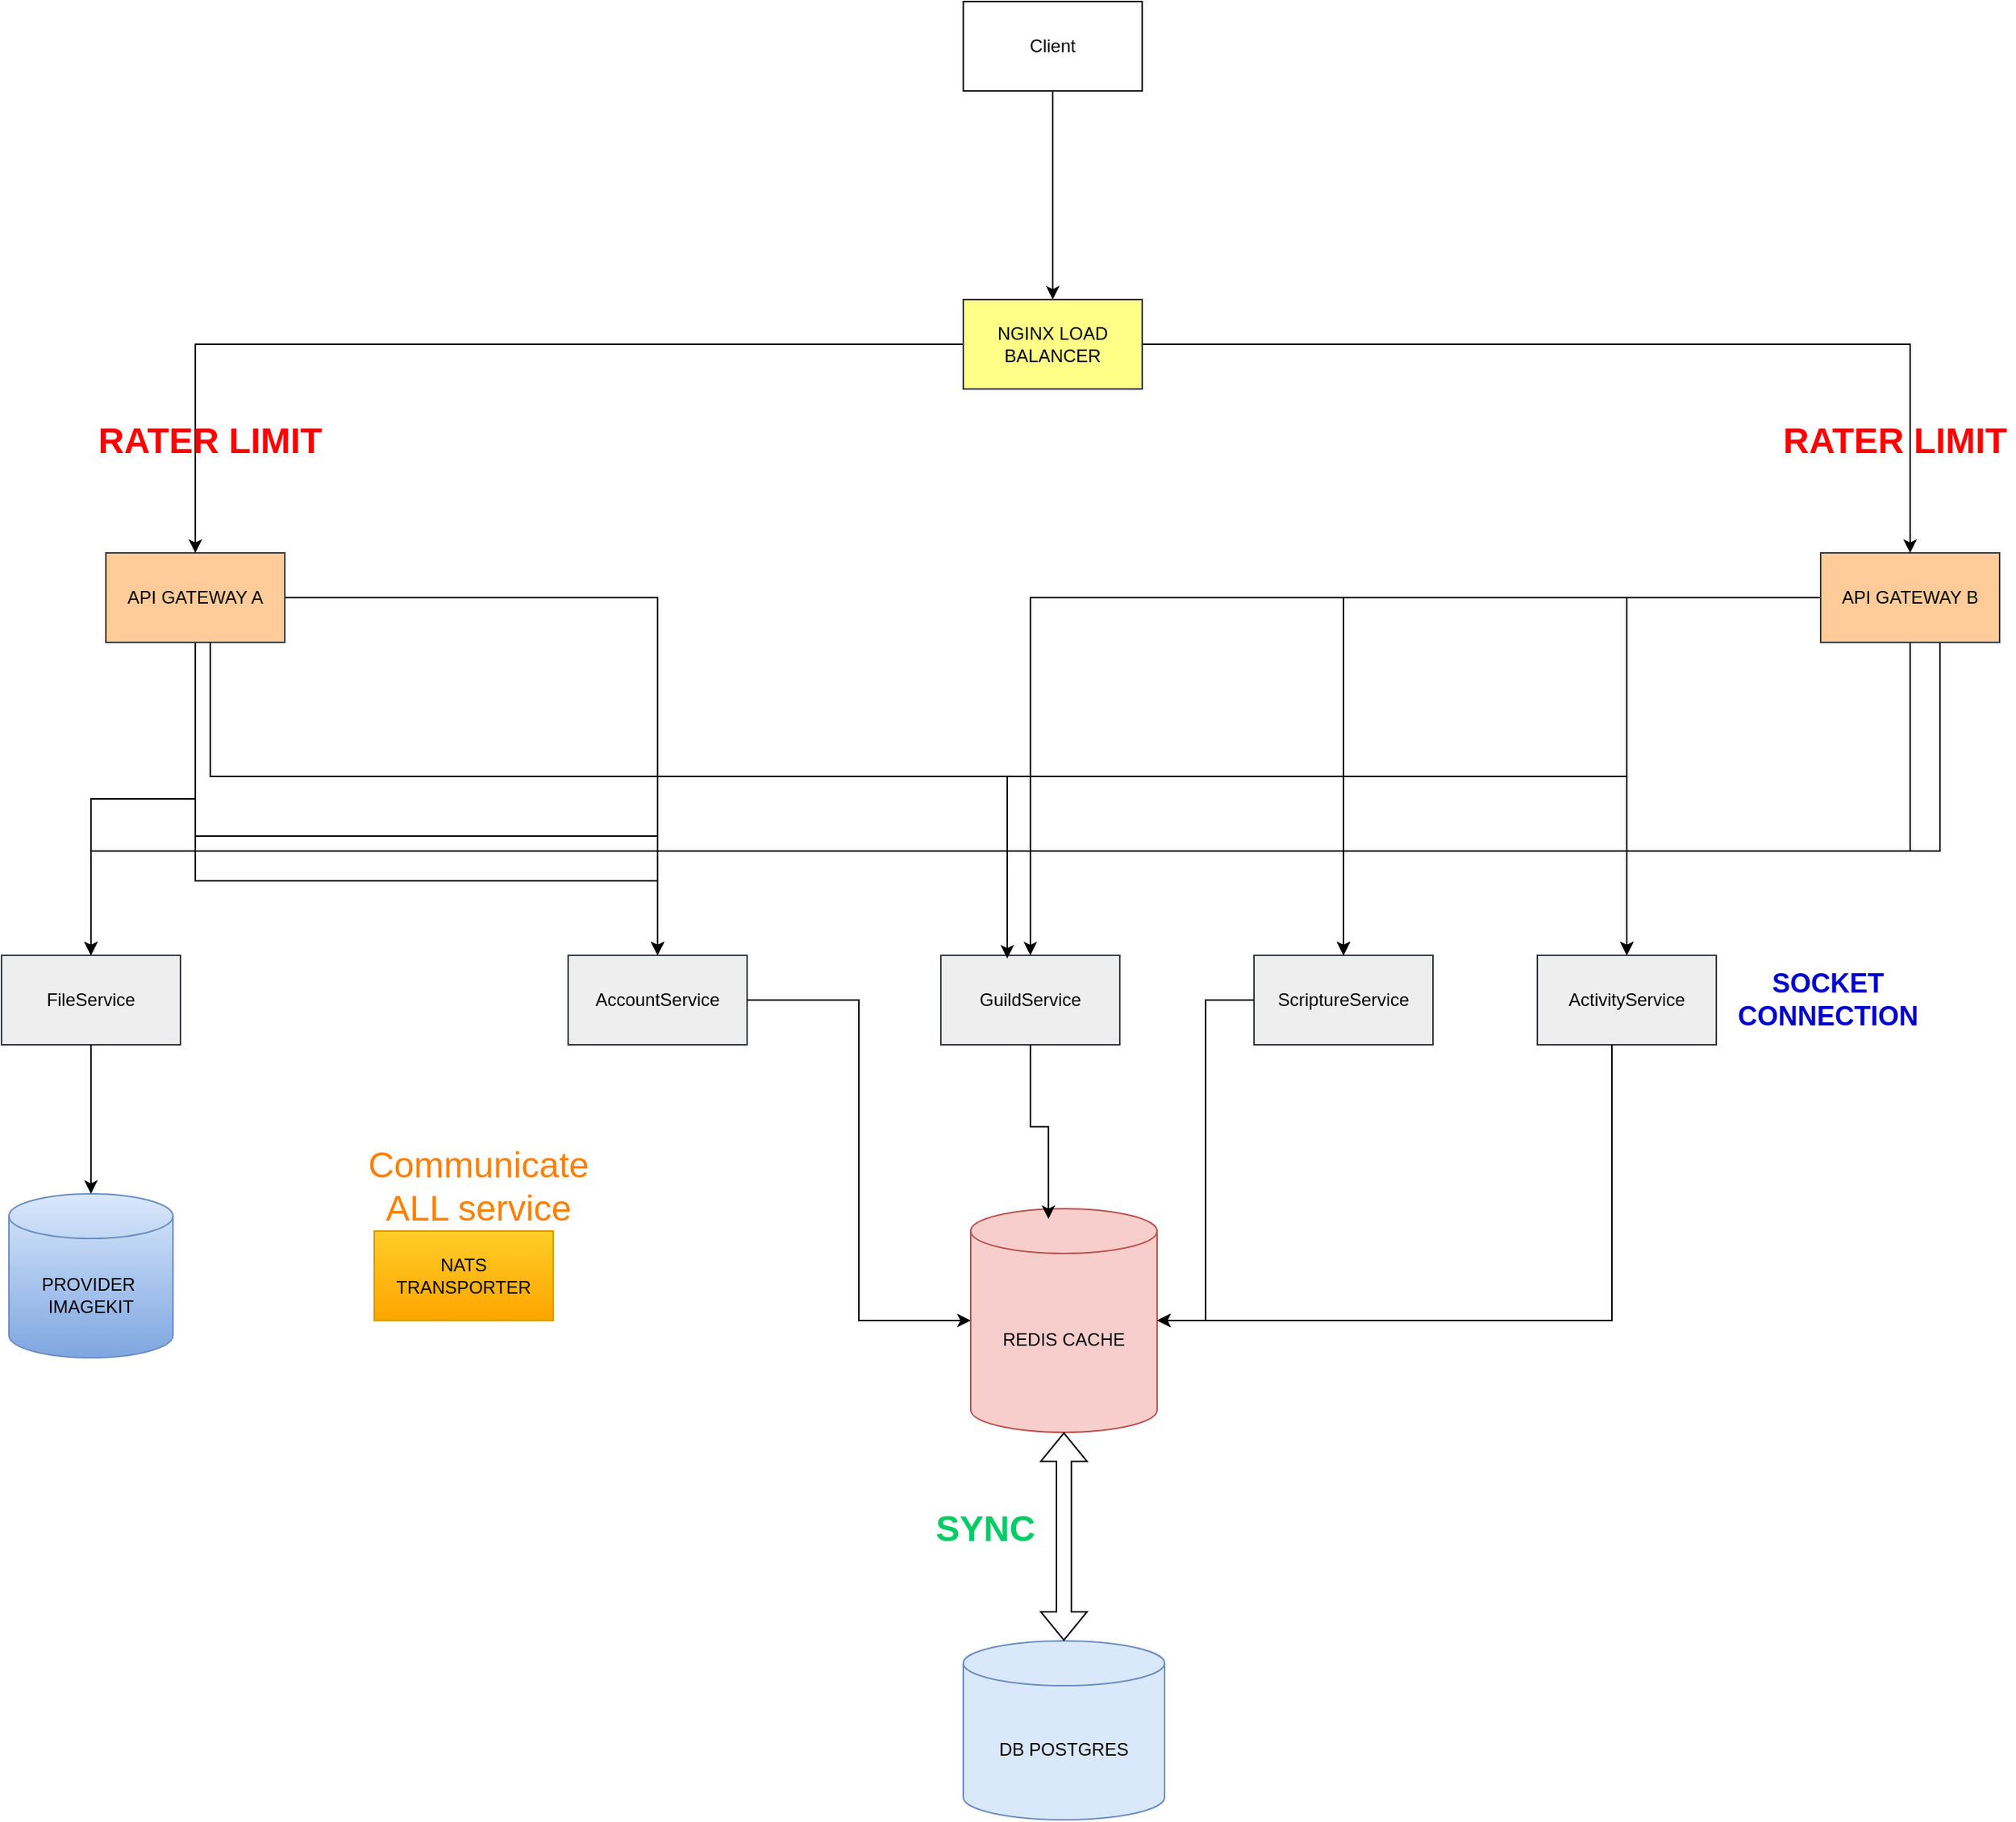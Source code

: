 <mxfile version="25.0.3">
  <diagram name="Page-1" id="mlCuKUzUeTsnEgZcga1v">
    <mxGraphModel dx="2606" dy="2123" grid="1" gridSize="10" guides="1" tooltips="1" connect="1" arrows="1" fold="1" page="1" pageScale="1" pageWidth="850" pageHeight="1100" math="0" shadow="0">
      <root>
        <mxCell id="0" />
        <mxCell id="1" parent="0" />
        <mxCell id="qrbPPl4nxlBriCZGtWMf-43" style="edgeStyle=orthogonalEdgeStyle;rounded=0;orthogonalLoop=1;jettySize=auto;html=1;" edge="1" parent="1" source="qrbPPl4nxlBriCZGtWMf-1" target="qrbPPl4nxlBriCZGtWMf-29">
          <mxGeometry relative="1" as="geometry" />
        </mxCell>
        <mxCell id="qrbPPl4nxlBriCZGtWMf-1" value="Client" style="rounded=0;whiteSpace=wrap;html=1;" vertex="1" parent="1">
          <mxGeometry x="365" y="-250" width="120" height="60" as="geometry" />
        </mxCell>
        <mxCell id="qrbPPl4nxlBriCZGtWMf-2" value="AccountService" style="rounded=0;whiteSpace=wrap;html=1;fillColor=#eeeeee;strokeColor=#36393d;" vertex="1" parent="1">
          <mxGeometry x="100" y="390" width="120" height="60" as="geometry" />
        </mxCell>
        <mxCell id="qrbPPl4nxlBriCZGtWMf-3" value="GuildService" style="rounded=0;whiteSpace=wrap;html=1;fillColor=#eeeeee;strokeColor=#36393d;" vertex="1" parent="1">
          <mxGeometry x="350" y="390" width="120" height="60" as="geometry" />
        </mxCell>
        <mxCell id="qrbPPl4nxlBriCZGtWMf-5" value="ScriptureService" style="rounded=0;whiteSpace=wrap;html=1;fillColor=#eeeeee;strokeColor=#36393d;" vertex="1" parent="1">
          <mxGeometry x="560" y="390" width="120" height="60" as="geometry" />
        </mxCell>
        <mxCell id="qrbPPl4nxlBriCZGtWMf-12" value="ActivityService" style="rounded=0;whiteSpace=wrap;html=1;fillColor=#eeeeee;strokeColor=#36393d;" vertex="1" parent="1">
          <mxGeometry x="750" y="390" width="120" height="60" as="geometry" />
        </mxCell>
        <mxCell id="qrbPPl4nxlBriCZGtWMf-14" value="DB POSTGRES" style="shape=cylinder3;whiteSpace=wrap;html=1;boundedLbl=1;backgroundOutline=1;size=15;fillColor=#dae8fc;strokeColor=#6c8ebf;" vertex="1" parent="1">
          <mxGeometry x="365" y="850" width="135" height="120" as="geometry" />
        </mxCell>
        <mxCell id="qrbPPl4nxlBriCZGtWMf-15" value="REDIS CACHE" style="shape=cylinder3;whiteSpace=wrap;html=1;boundedLbl=1;backgroundOutline=1;size=15;fillColor=#f8cecc;strokeColor=#b85450;" vertex="1" parent="1">
          <mxGeometry x="370" y="560" width="125" height="150" as="geometry" />
        </mxCell>
        <mxCell id="qrbPPl4nxlBriCZGtWMf-17" style="edgeStyle=orthogonalEdgeStyle;rounded=0;orthogonalLoop=1;jettySize=auto;html=1;entryX=0;entryY=0;entryDx=0;entryDy=75;entryPerimeter=0;" edge="1" parent="1" source="qrbPPl4nxlBriCZGtWMf-2" target="qrbPPl4nxlBriCZGtWMf-15">
          <mxGeometry relative="1" as="geometry" />
        </mxCell>
        <mxCell id="qrbPPl4nxlBriCZGtWMf-18" style="edgeStyle=orthogonalEdgeStyle;rounded=0;orthogonalLoop=1;jettySize=auto;html=1;entryX=0.417;entryY=0.046;entryDx=0;entryDy=0;entryPerimeter=0;" edge="1" parent="1" source="qrbPPl4nxlBriCZGtWMf-3" target="qrbPPl4nxlBriCZGtWMf-15">
          <mxGeometry relative="1" as="geometry" />
        </mxCell>
        <mxCell id="qrbPPl4nxlBriCZGtWMf-19" style="edgeStyle=orthogonalEdgeStyle;rounded=0;orthogonalLoop=1;jettySize=auto;html=1;entryX=1;entryY=0.5;entryDx=0;entryDy=0;entryPerimeter=0;" edge="1" parent="1" source="qrbPPl4nxlBriCZGtWMf-5" target="qrbPPl4nxlBriCZGtWMf-15">
          <mxGeometry relative="1" as="geometry" />
        </mxCell>
        <mxCell id="qrbPPl4nxlBriCZGtWMf-20" style="edgeStyle=orthogonalEdgeStyle;rounded=0;orthogonalLoop=1;jettySize=auto;html=1;entryX=1;entryY=0;entryDx=0;entryDy=75;entryPerimeter=0;" edge="1" parent="1" source="qrbPPl4nxlBriCZGtWMf-12" target="qrbPPl4nxlBriCZGtWMf-15">
          <mxGeometry relative="1" as="geometry">
            <Array as="points">
              <mxPoint x="800" y="635" />
            </Array>
          </mxGeometry>
        </mxCell>
        <mxCell id="qrbPPl4nxlBriCZGtWMf-25" value="" style="shape=flexArrow;endArrow=classic;startArrow=classic;html=1;rounded=0;exitX=0.5;exitY=0;exitDx=0;exitDy=0;exitPerimeter=0;" edge="1" parent="1" source="qrbPPl4nxlBriCZGtWMf-14" target="qrbPPl4nxlBriCZGtWMf-15">
          <mxGeometry width="100" height="100" relative="1" as="geometry">
            <mxPoint x="220" y="830" as="sourcePoint" />
            <mxPoint x="320" y="730" as="targetPoint" />
          </mxGeometry>
        </mxCell>
        <mxCell id="qrbPPl4nxlBriCZGtWMf-26" value="&lt;b&gt;&lt;font style=&quot;font-size: 24px;&quot; color=&quot;#00cc66&quot;&gt;SYNC&lt;/font&gt;&lt;/b&gt;" style="text;html=1;align=center;verticalAlign=middle;whiteSpace=wrap;rounded=0;" vertex="1" parent="1">
          <mxGeometry x="350" y="760" width="60" height="30" as="geometry" />
        </mxCell>
        <mxCell id="qrbPPl4nxlBriCZGtWMf-38" style="edgeStyle=orthogonalEdgeStyle;rounded=0;orthogonalLoop=1;jettySize=auto;html=1;" edge="1" parent="1" source="qrbPPl4nxlBriCZGtWMf-27" target="qrbPPl4nxlBriCZGtWMf-2">
          <mxGeometry relative="1" as="geometry">
            <Array as="points">
              <mxPoint x="1020" y="320" />
              <mxPoint x="160" y="320" />
            </Array>
          </mxGeometry>
        </mxCell>
        <mxCell id="qrbPPl4nxlBriCZGtWMf-39" style="edgeStyle=orthogonalEdgeStyle;rounded=0;orthogonalLoop=1;jettySize=auto;html=1;" edge="1" parent="1" source="qrbPPl4nxlBriCZGtWMf-27" target="qrbPPl4nxlBriCZGtWMf-3">
          <mxGeometry relative="1" as="geometry" />
        </mxCell>
        <mxCell id="qrbPPl4nxlBriCZGtWMf-40" style="edgeStyle=orthogonalEdgeStyle;rounded=0;orthogonalLoop=1;jettySize=auto;html=1;" edge="1" parent="1" source="qrbPPl4nxlBriCZGtWMf-27" target="qrbPPl4nxlBriCZGtWMf-5">
          <mxGeometry relative="1" as="geometry" />
        </mxCell>
        <mxCell id="qrbPPl4nxlBriCZGtWMf-41" style="edgeStyle=orthogonalEdgeStyle;rounded=0;orthogonalLoop=1;jettySize=auto;html=1;" edge="1" parent="1" source="qrbPPl4nxlBriCZGtWMf-27" target="qrbPPl4nxlBriCZGtWMf-12">
          <mxGeometry relative="1" as="geometry" />
        </mxCell>
        <mxCell id="qrbPPl4nxlBriCZGtWMf-48" style="edgeStyle=orthogonalEdgeStyle;rounded=0;orthogonalLoop=1;jettySize=auto;html=1;" edge="1" parent="1" source="qrbPPl4nxlBriCZGtWMf-27" target="qrbPPl4nxlBriCZGtWMf-46">
          <mxGeometry relative="1" as="geometry">
            <Array as="points">
              <mxPoint x="1000" y="320" />
              <mxPoint x="-220" y="320" />
            </Array>
          </mxGeometry>
        </mxCell>
        <mxCell id="qrbPPl4nxlBriCZGtWMf-27" value="API GATEWAY B" style="rounded=0;whiteSpace=wrap;html=1;fillColor=#ffcc99;strokeColor=#36393d;" vertex="1" parent="1">
          <mxGeometry x="940" y="120" width="120" height="60" as="geometry" />
        </mxCell>
        <mxCell id="qrbPPl4nxlBriCZGtWMf-33" style="edgeStyle=orthogonalEdgeStyle;rounded=0;orthogonalLoop=1;jettySize=auto;html=1;" edge="1" parent="1" source="qrbPPl4nxlBriCZGtWMf-28" target="qrbPPl4nxlBriCZGtWMf-2">
          <mxGeometry relative="1" as="geometry" />
        </mxCell>
        <mxCell id="qrbPPl4nxlBriCZGtWMf-36" style="edgeStyle=orthogonalEdgeStyle;rounded=0;orthogonalLoop=1;jettySize=auto;html=1;" edge="1" parent="1" source="qrbPPl4nxlBriCZGtWMf-28" target="qrbPPl4nxlBriCZGtWMf-5">
          <mxGeometry relative="1" as="geometry">
            <Array as="points">
              <mxPoint x="-150" y="340" />
              <mxPoint x="160" y="340" />
              <mxPoint x="160" y="270" />
              <mxPoint x="620" y="270" />
            </Array>
          </mxGeometry>
        </mxCell>
        <mxCell id="qrbPPl4nxlBriCZGtWMf-37" style="edgeStyle=orthogonalEdgeStyle;rounded=0;orthogonalLoop=1;jettySize=auto;html=1;" edge="1" parent="1" source="qrbPPl4nxlBriCZGtWMf-28" target="qrbPPl4nxlBriCZGtWMf-12">
          <mxGeometry relative="1" as="geometry">
            <Array as="points">
              <mxPoint x="-150" y="310" />
              <mxPoint x="160" y="310" />
              <mxPoint x="160" y="270" />
              <mxPoint x="810" y="270" />
            </Array>
          </mxGeometry>
        </mxCell>
        <mxCell id="qrbPPl4nxlBriCZGtWMf-47" style="edgeStyle=orthogonalEdgeStyle;rounded=0;orthogonalLoop=1;jettySize=auto;html=1;" edge="1" parent="1" source="qrbPPl4nxlBriCZGtWMf-28" target="qrbPPl4nxlBriCZGtWMf-46">
          <mxGeometry relative="1" as="geometry" />
        </mxCell>
        <mxCell id="qrbPPl4nxlBriCZGtWMf-28" value="API GATEWAY A" style="rounded=0;whiteSpace=wrap;html=1;fillColor=#ffcc99;strokeColor=#36393d;" vertex="1" parent="1">
          <mxGeometry x="-210" y="120" width="120" height="60" as="geometry" />
        </mxCell>
        <mxCell id="qrbPPl4nxlBriCZGtWMf-30" style="edgeStyle=orthogonalEdgeStyle;rounded=0;orthogonalLoop=1;jettySize=auto;html=1;" edge="1" parent="1" source="qrbPPl4nxlBriCZGtWMf-29" target="qrbPPl4nxlBriCZGtWMf-28">
          <mxGeometry relative="1" as="geometry" />
        </mxCell>
        <mxCell id="qrbPPl4nxlBriCZGtWMf-31" style="edgeStyle=orthogonalEdgeStyle;rounded=0;orthogonalLoop=1;jettySize=auto;html=1;entryX=0.5;entryY=0;entryDx=0;entryDy=0;" edge="1" parent="1" source="qrbPPl4nxlBriCZGtWMf-29" target="qrbPPl4nxlBriCZGtWMf-27">
          <mxGeometry relative="1" as="geometry" />
        </mxCell>
        <mxCell id="qrbPPl4nxlBriCZGtWMf-29" value="NGINX LOAD BALANCER" style="rounded=0;whiteSpace=wrap;html=1;fillColor=#ffff88;strokeColor=#36393d;" vertex="1" parent="1">
          <mxGeometry x="365" y="-50" width="120" height="60" as="geometry" />
        </mxCell>
        <mxCell id="qrbPPl4nxlBriCZGtWMf-34" style="edgeStyle=orthogonalEdgeStyle;rounded=0;orthogonalLoop=1;jettySize=auto;html=1;entryX=0.371;entryY=0.035;entryDx=0;entryDy=0;entryPerimeter=0;" edge="1" parent="1" source="qrbPPl4nxlBriCZGtWMf-28" target="qrbPPl4nxlBriCZGtWMf-3">
          <mxGeometry relative="1" as="geometry">
            <Array as="points">
              <mxPoint x="-140" y="270" />
              <mxPoint x="395" y="270" />
            </Array>
          </mxGeometry>
        </mxCell>
        <mxCell id="qrbPPl4nxlBriCZGtWMf-46" value="FileService" style="rounded=0;whiteSpace=wrap;html=1;fillColor=#eeeeee;strokeColor=#36393d;" vertex="1" parent="1">
          <mxGeometry x="-280" y="390" width="120" height="60" as="geometry" />
        </mxCell>
        <mxCell id="qrbPPl4nxlBriCZGtWMf-50" value="PROVIDER&amp;nbsp;&lt;div&gt;IMAGEKIT&lt;/div&gt;" style="shape=cylinder3;whiteSpace=wrap;html=1;boundedLbl=1;backgroundOutline=1;size=15;fillColor=#dae8fc;gradientColor=#7ea6e0;strokeColor=#6c8ebf;" vertex="1" parent="1">
          <mxGeometry x="-275" y="550" width="110" height="110" as="geometry" />
        </mxCell>
        <mxCell id="qrbPPl4nxlBriCZGtWMf-51" style="edgeStyle=orthogonalEdgeStyle;rounded=0;orthogonalLoop=1;jettySize=auto;html=1;entryX=0.5;entryY=0;entryDx=0;entryDy=0;entryPerimeter=0;" edge="1" parent="1" source="qrbPPl4nxlBriCZGtWMf-46" target="qrbPPl4nxlBriCZGtWMf-50">
          <mxGeometry relative="1" as="geometry" />
        </mxCell>
        <mxCell id="qrbPPl4nxlBriCZGtWMf-56" value="NATS TRANSPORTER" style="rounded=0;whiteSpace=wrap;html=1;fillColor=#ffcd28;gradientColor=#ffa500;strokeColor=#d79b00;" vertex="1" parent="1">
          <mxGeometry x="-30" y="575" width="120" height="60" as="geometry" />
        </mxCell>
        <mxCell id="qrbPPl4nxlBriCZGtWMf-57" value="&lt;font style=&quot;font-size: 24px;&quot; color=&quot;#ff8000&quot;&gt;Communicate ALL service&lt;/font&gt;" style="text;html=1;align=center;verticalAlign=middle;whiteSpace=wrap;rounded=0;" vertex="1" parent="1">
          <mxGeometry x="-30" y="530" width="140" height="30" as="geometry" />
        </mxCell>
        <mxCell id="qrbPPl4nxlBriCZGtWMf-58" value="&lt;font color=&quot;#ff0000&quot; style=&quot;font-size: 24px;&quot;&gt;&lt;b&gt;RATER LIMIT&lt;/b&gt;&lt;/font&gt;" style="text;html=1;align=center;verticalAlign=middle;whiteSpace=wrap;rounded=0;" vertex="1" parent="1">
          <mxGeometry x="-220" y="30" width="160" height="30" as="geometry" />
        </mxCell>
        <mxCell id="qrbPPl4nxlBriCZGtWMf-59" value="&lt;font color=&quot;#ff0000&quot; style=&quot;font-size: 24px;&quot;&gt;&lt;b&gt;RATER LIMIT&lt;/b&gt;&lt;/font&gt;" style="text;html=1;align=center;verticalAlign=middle;whiteSpace=wrap;rounded=0;" vertex="1" parent="1">
          <mxGeometry x="910" y="30" width="160" height="30" as="geometry" />
        </mxCell>
        <mxCell id="qrbPPl4nxlBriCZGtWMf-61" value="&lt;b&gt;&lt;font color=&quot;#0000cc&quot; style=&quot;font-size: 18px;&quot;&gt;SOCKET CONNECTION&lt;/font&gt;&lt;/b&gt;" style="text;html=1;align=center;verticalAlign=middle;whiteSpace=wrap;rounded=0;" vertex="1" parent="1">
          <mxGeometry x="890" y="405" width="110" height="30" as="geometry" />
        </mxCell>
      </root>
    </mxGraphModel>
  </diagram>
</mxfile>
